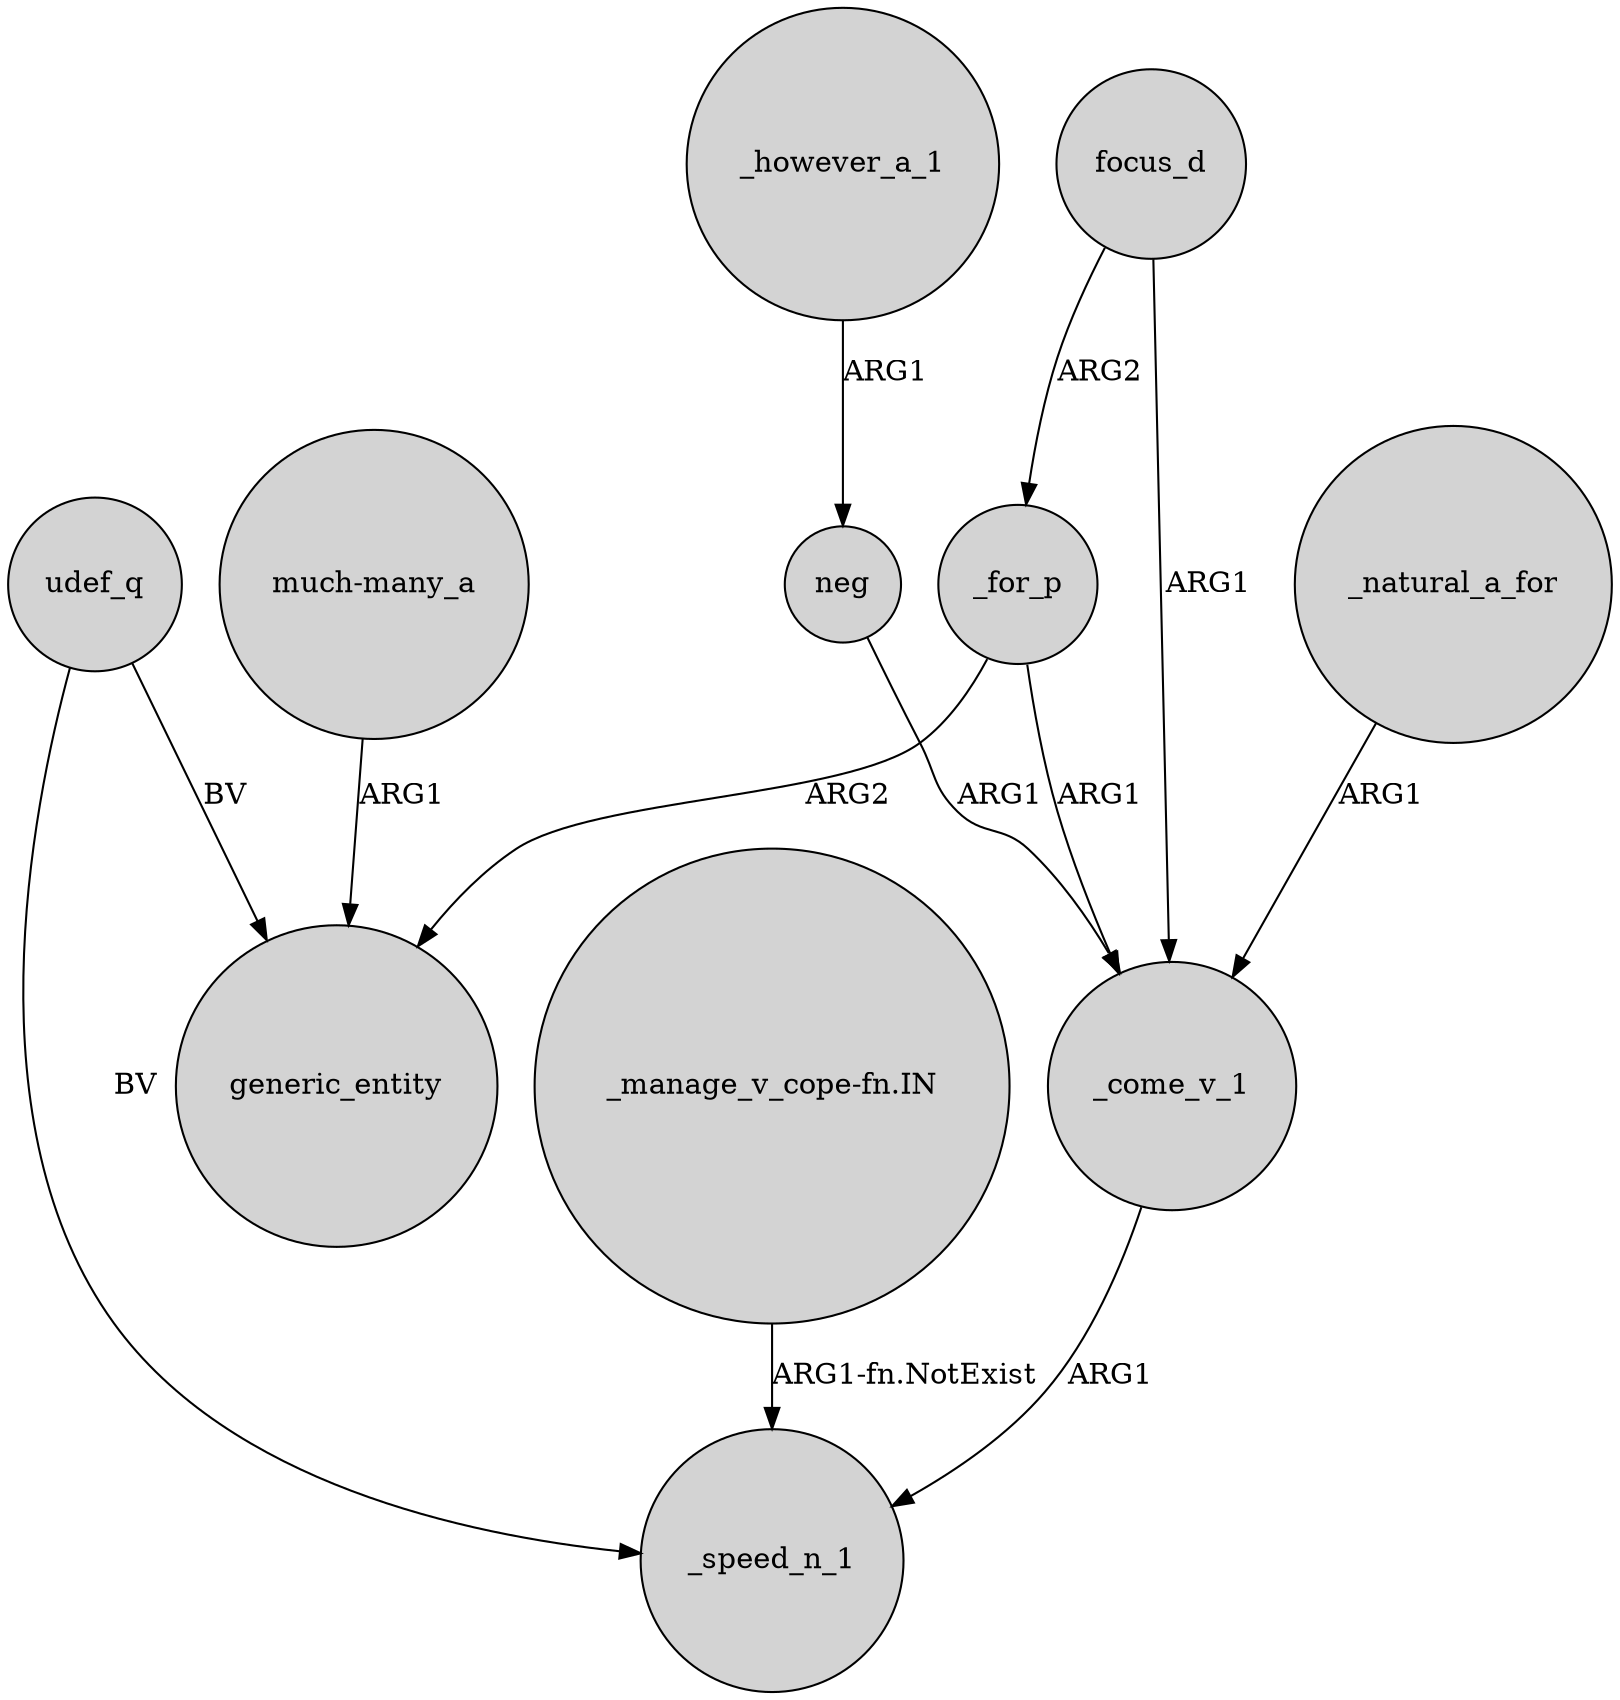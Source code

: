 digraph {
	node [shape=circle style=filled]
	_however_a_1 -> neg [label=ARG1]
	_for_p -> generic_entity [label=ARG2]
	udef_q -> _speed_n_1 [label=BV]
	_natural_a_for -> _come_v_1 [label=ARG1]
	udef_q -> generic_entity [label=BV]
	_for_p -> _come_v_1 [label=ARG1]
	neg -> _come_v_1 [label=ARG1]
	focus_d -> _for_p [label=ARG2]
	"much-many_a" -> generic_entity [label=ARG1]
	focus_d -> _come_v_1 [label=ARG1]
	_come_v_1 -> _speed_n_1 [label=ARG1]
	"_manage_v_cope-fn.IN" -> _speed_n_1 [label="ARG1-fn.NotExist"]
}
